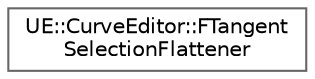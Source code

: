 digraph "Graphical Class Hierarchy"
{
 // INTERACTIVE_SVG=YES
 // LATEX_PDF_SIZE
  bgcolor="transparent";
  edge [fontname=Helvetica,fontsize=10,labelfontname=Helvetica,labelfontsize=10];
  node [fontname=Helvetica,fontsize=10,shape=box,height=0.2,width=0.4];
  rankdir="LR";
  Node0 [id="Node000000",label="UE::CurveEditor::FTangent\lSelectionFlattener",height=0.2,width=0.4,color="grey40", fillcolor="white", style="filled",URL="$d6/d72/classUE_1_1CurveEditor_1_1FTangentSelectionFlattener.html",tooltip="Given some keys, this class squishes the curves based on how much the selection is squished verticall..."];
}
